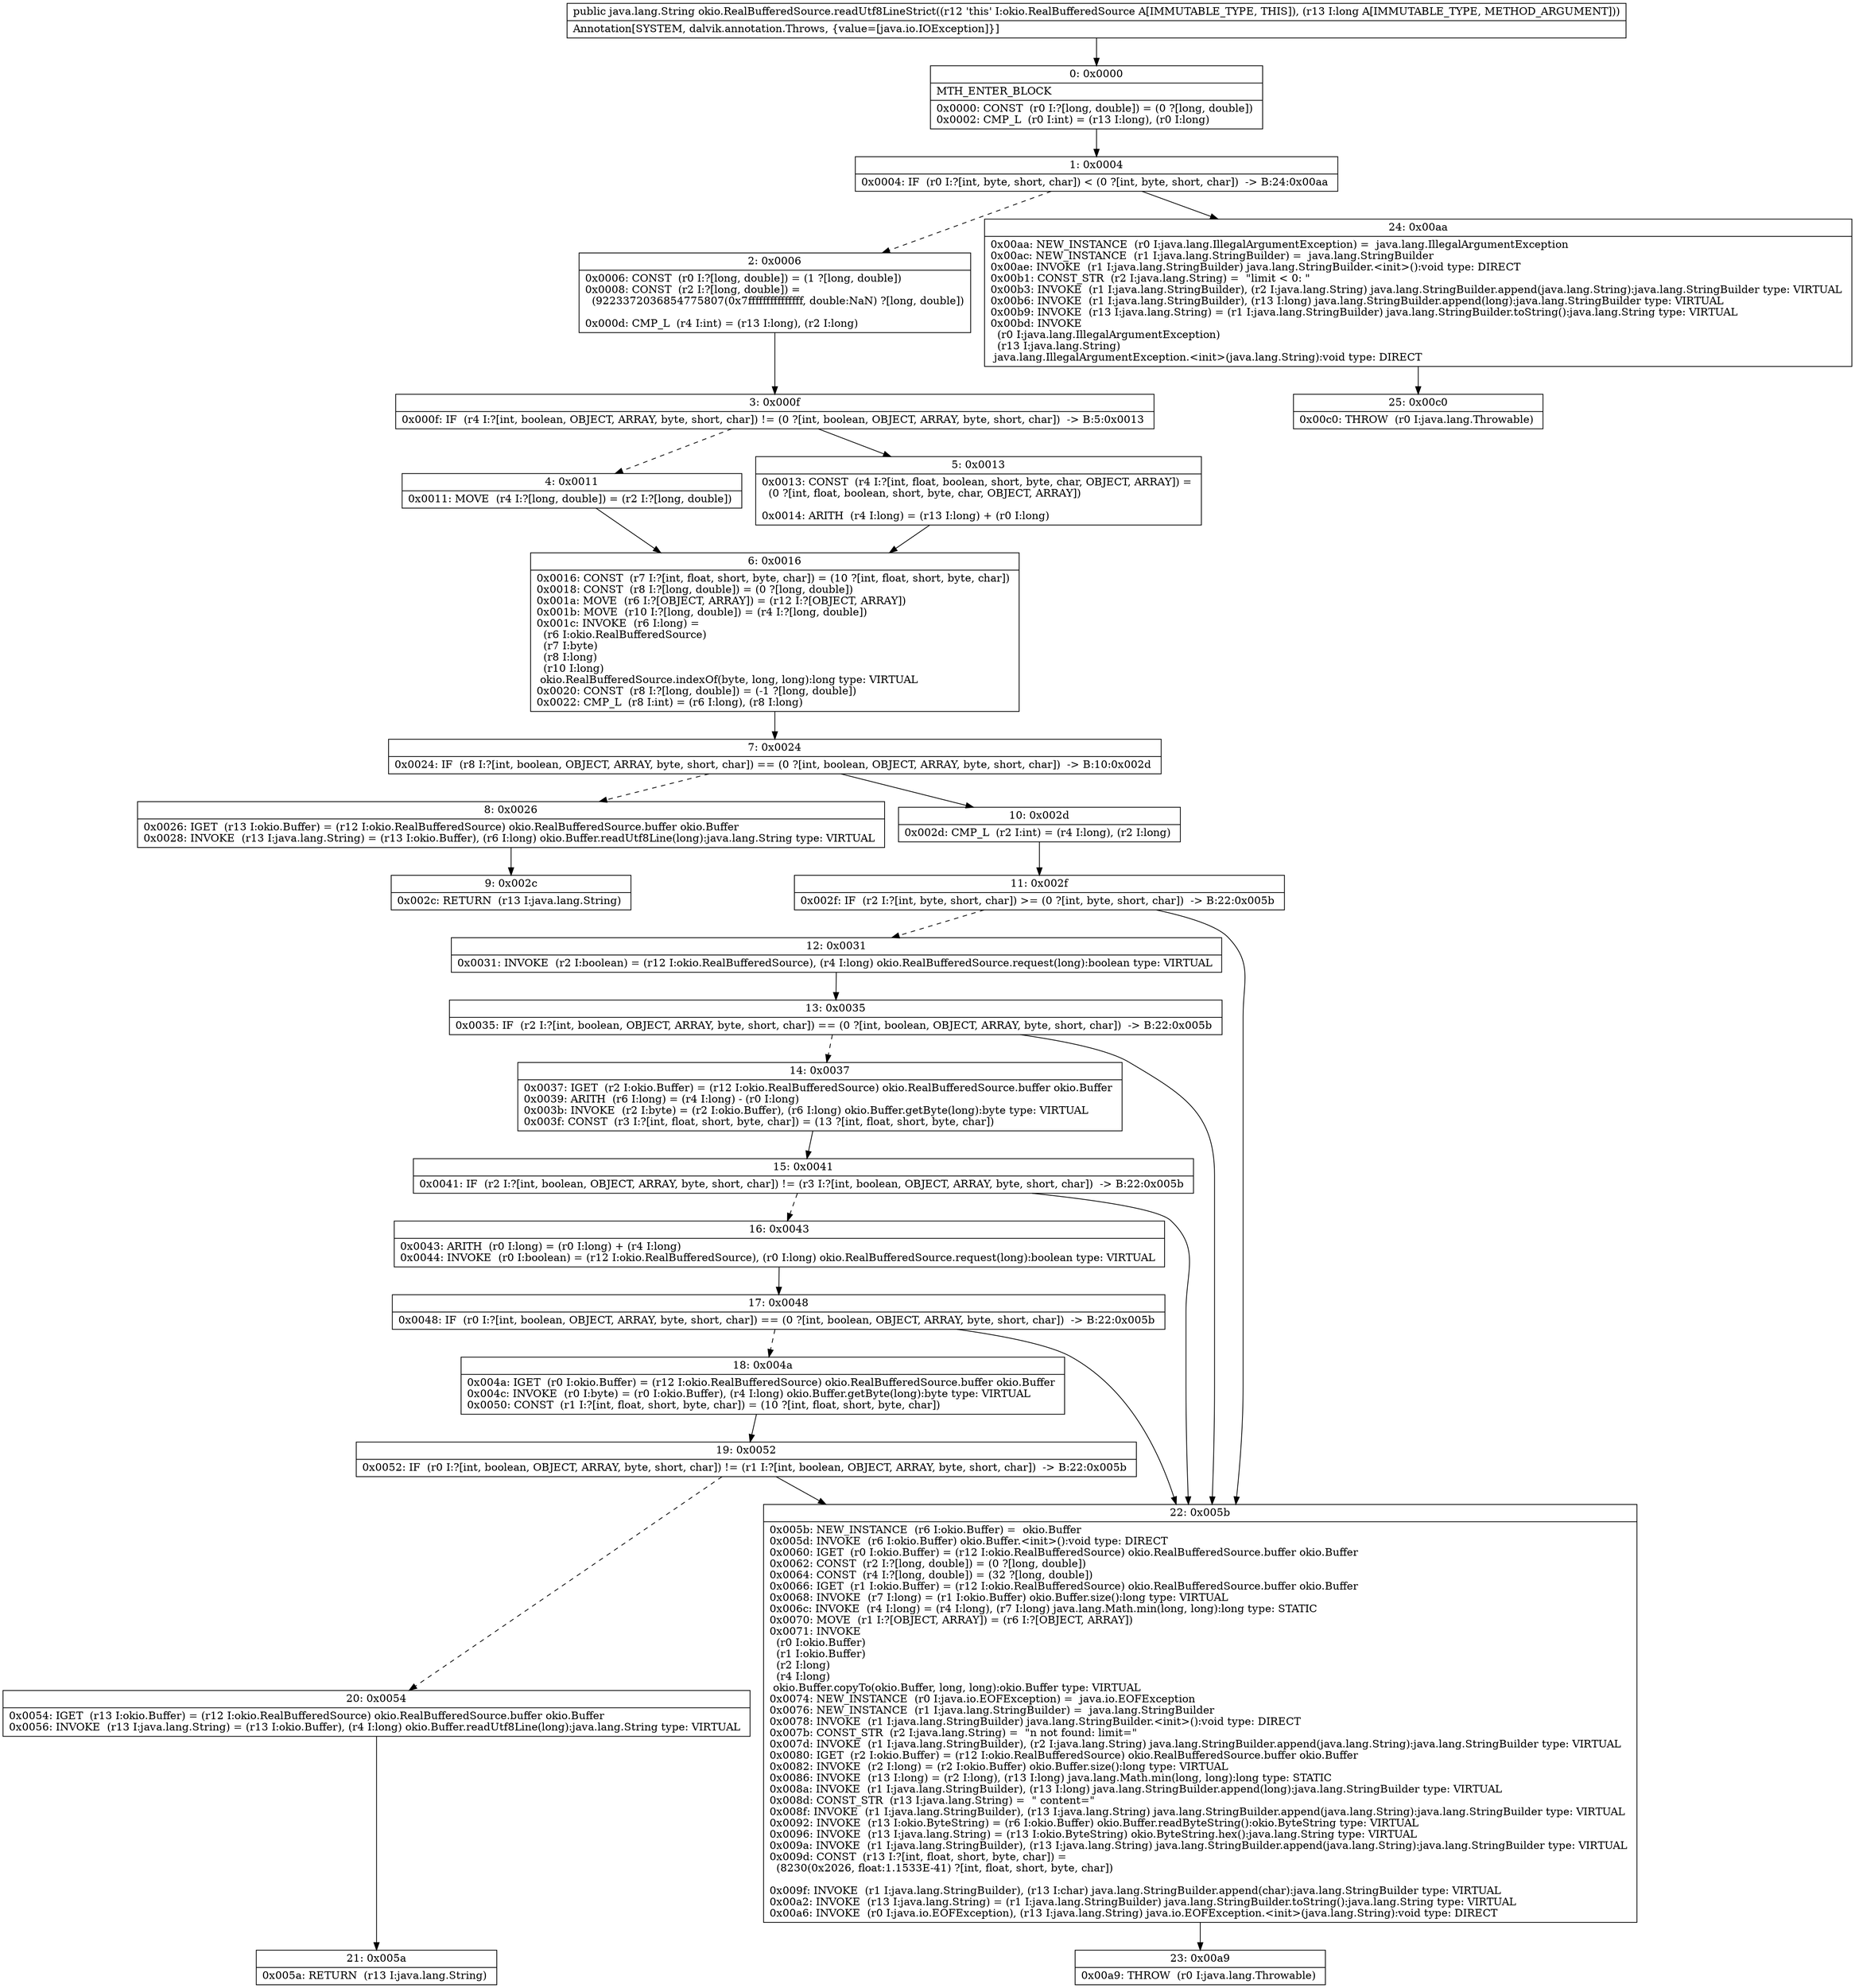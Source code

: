 digraph "CFG forokio.RealBufferedSource.readUtf8LineStrict(J)Ljava\/lang\/String;" {
Node_0 [shape=record,label="{0\:\ 0x0000|MTH_ENTER_BLOCK\l|0x0000: CONST  (r0 I:?[long, double]) = (0 ?[long, double]) \l0x0002: CMP_L  (r0 I:int) = (r13 I:long), (r0 I:long) \l}"];
Node_1 [shape=record,label="{1\:\ 0x0004|0x0004: IF  (r0 I:?[int, byte, short, char]) \< (0 ?[int, byte, short, char])  \-\> B:24:0x00aa \l}"];
Node_2 [shape=record,label="{2\:\ 0x0006|0x0006: CONST  (r0 I:?[long, double]) = (1 ?[long, double]) \l0x0008: CONST  (r2 I:?[long, double]) = \l  (9223372036854775807(0x7fffffffffffffff, double:NaN) ?[long, double])\l \l0x000d: CMP_L  (r4 I:int) = (r13 I:long), (r2 I:long) \l}"];
Node_3 [shape=record,label="{3\:\ 0x000f|0x000f: IF  (r4 I:?[int, boolean, OBJECT, ARRAY, byte, short, char]) != (0 ?[int, boolean, OBJECT, ARRAY, byte, short, char])  \-\> B:5:0x0013 \l}"];
Node_4 [shape=record,label="{4\:\ 0x0011|0x0011: MOVE  (r4 I:?[long, double]) = (r2 I:?[long, double]) \l}"];
Node_5 [shape=record,label="{5\:\ 0x0013|0x0013: CONST  (r4 I:?[int, float, boolean, short, byte, char, OBJECT, ARRAY]) = \l  (0 ?[int, float, boolean, short, byte, char, OBJECT, ARRAY])\l \l0x0014: ARITH  (r4 I:long) = (r13 I:long) + (r0 I:long) \l}"];
Node_6 [shape=record,label="{6\:\ 0x0016|0x0016: CONST  (r7 I:?[int, float, short, byte, char]) = (10 ?[int, float, short, byte, char]) \l0x0018: CONST  (r8 I:?[long, double]) = (0 ?[long, double]) \l0x001a: MOVE  (r6 I:?[OBJECT, ARRAY]) = (r12 I:?[OBJECT, ARRAY]) \l0x001b: MOVE  (r10 I:?[long, double]) = (r4 I:?[long, double]) \l0x001c: INVOKE  (r6 I:long) = \l  (r6 I:okio.RealBufferedSource)\l  (r7 I:byte)\l  (r8 I:long)\l  (r10 I:long)\l okio.RealBufferedSource.indexOf(byte, long, long):long type: VIRTUAL \l0x0020: CONST  (r8 I:?[long, double]) = (\-1 ?[long, double]) \l0x0022: CMP_L  (r8 I:int) = (r6 I:long), (r8 I:long) \l}"];
Node_7 [shape=record,label="{7\:\ 0x0024|0x0024: IF  (r8 I:?[int, boolean, OBJECT, ARRAY, byte, short, char]) == (0 ?[int, boolean, OBJECT, ARRAY, byte, short, char])  \-\> B:10:0x002d \l}"];
Node_8 [shape=record,label="{8\:\ 0x0026|0x0026: IGET  (r13 I:okio.Buffer) = (r12 I:okio.RealBufferedSource) okio.RealBufferedSource.buffer okio.Buffer \l0x0028: INVOKE  (r13 I:java.lang.String) = (r13 I:okio.Buffer), (r6 I:long) okio.Buffer.readUtf8Line(long):java.lang.String type: VIRTUAL \l}"];
Node_9 [shape=record,label="{9\:\ 0x002c|0x002c: RETURN  (r13 I:java.lang.String) \l}"];
Node_10 [shape=record,label="{10\:\ 0x002d|0x002d: CMP_L  (r2 I:int) = (r4 I:long), (r2 I:long) \l}"];
Node_11 [shape=record,label="{11\:\ 0x002f|0x002f: IF  (r2 I:?[int, byte, short, char]) \>= (0 ?[int, byte, short, char])  \-\> B:22:0x005b \l}"];
Node_12 [shape=record,label="{12\:\ 0x0031|0x0031: INVOKE  (r2 I:boolean) = (r12 I:okio.RealBufferedSource), (r4 I:long) okio.RealBufferedSource.request(long):boolean type: VIRTUAL \l}"];
Node_13 [shape=record,label="{13\:\ 0x0035|0x0035: IF  (r2 I:?[int, boolean, OBJECT, ARRAY, byte, short, char]) == (0 ?[int, boolean, OBJECT, ARRAY, byte, short, char])  \-\> B:22:0x005b \l}"];
Node_14 [shape=record,label="{14\:\ 0x0037|0x0037: IGET  (r2 I:okio.Buffer) = (r12 I:okio.RealBufferedSource) okio.RealBufferedSource.buffer okio.Buffer \l0x0039: ARITH  (r6 I:long) = (r4 I:long) \- (r0 I:long) \l0x003b: INVOKE  (r2 I:byte) = (r2 I:okio.Buffer), (r6 I:long) okio.Buffer.getByte(long):byte type: VIRTUAL \l0x003f: CONST  (r3 I:?[int, float, short, byte, char]) = (13 ?[int, float, short, byte, char]) \l}"];
Node_15 [shape=record,label="{15\:\ 0x0041|0x0041: IF  (r2 I:?[int, boolean, OBJECT, ARRAY, byte, short, char]) != (r3 I:?[int, boolean, OBJECT, ARRAY, byte, short, char])  \-\> B:22:0x005b \l}"];
Node_16 [shape=record,label="{16\:\ 0x0043|0x0043: ARITH  (r0 I:long) = (r0 I:long) + (r4 I:long) \l0x0044: INVOKE  (r0 I:boolean) = (r12 I:okio.RealBufferedSource), (r0 I:long) okio.RealBufferedSource.request(long):boolean type: VIRTUAL \l}"];
Node_17 [shape=record,label="{17\:\ 0x0048|0x0048: IF  (r0 I:?[int, boolean, OBJECT, ARRAY, byte, short, char]) == (0 ?[int, boolean, OBJECT, ARRAY, byte, short, char])  \-\> B:22:0x005b \l}"];
Node_18 [shape=record,label="{18\:\ 0x004a|0x004a: IGET  (r0 I:okio.Buffer) = (r12 I:okio.RealBufferedSource) okio.RealBufferedSource.buffer okio.Buffer \l0x004c: INVOKE  (r0 I:byte) = (r0 I:okio.Buffer), (r4 I:long) okio.Buffer.getByte(long):byte type: VIRTUAL \l0x0050: CONST  (r1 I:?[int, float, short, byte, char]) = (10 ?[int, float, short, byte, char]) \l}"];
Node_19 [shape=record,label="{19\:\ 0x0052|0x0052: IF  (r0 I:?[int, boolean, OBJECT, ARRAY, byte, short, char]) != (r1 I:?[int, boolean, OBJECT, ARRAY, byte, short, char])  \-\> B:22:0x005b \l}"];
Node_20 [shape=record,label="{20\:\ 0x0054|0x0054: IGET  (r13 I:okio.Buffer) = (r12 I:okio.RealBufferedSource) okio.RealBufferedSource.buffer okio.Buffer \l0x0056: INVOKE  (r13 I:java.lang.String) = (r13 I:okio.Buffer), (r4 I:long) okio.Buffer.readUtf8Line(long):java.lang.String type: VIRTUAL \l}"];
Node_21 [shape=record,label="{21\:\ 0x005a|0x005a: RETURN  (r13 I:java.lang.String) \l}"];
Node_22 [shape=record,label="{22\:\ 0x005b|0x005b: NEW_INSTANCE  (r6 I:okio.Buffer) =  okio.Buffer \l0x005d: INVOKE  (r6 I:okio.Buffer) okio.Buffer.\<init\>():void type: DIRECT \l0x0060: IGET  (r0 I:okio.Buffer) = (r12 I:okio.RealBufferedSource) okio.RealBufferedSource.buffer okio.Buffer \l0x0062: CONST  (r2 I:?[long, double]) = (0 ?[long, double]) \l0x0064: CONST  (r4 I:?[long, double]) = (32 ?[long, double]) \l0x0066: IGET  (r1 I:okio.Buffer) = (r12 I:okio.RealBufferedSource) okio.RealBufferedSource.buffer okio.Buffer \l0x0068: INVOKE  (r7 I:long) = (r1 I:okio.Buffer) okio.Buffer.size():long type: VIRTUAL \l0x006c: INVOKE  (r4 I:long) = (r4 I:long), (r7 I:long) java.lang.Math.min(long, long):long type: STATIC \l0x0070: MOVE  (r1 I:?[OBJECT, ARRAY]) = (r6 I:?[OBJECT, ARRAY]) \l0x0071: INVOKE  \l  (r0 I:okio.Buffer)\l  (r1 I:okio.Buffer)\l  (r2 I:long)\l  (r4 I:long)\l okio.Buffer.copyTo(okio.Buffer, long, long):okio.Buffer type: VIRTUAL \l0x0074: NEW_INSTANCE  (r0 I:java.io.EOFException) =  java.io.EOFException \l0x0076: NEW_INSTANCE  (r1 I:java.lang.StringBuilder) =  java.lang.StringBuilder \l0x0078: INVOKE  (r1 I:java.lang.StringBuilder) java.lang.StringBuilder.\<init\>():void type: DIRECT \l0x007b: CONST_STR  (r2 I:java.lang.String) =  \"n not found: limit=\" \l0x007d: INVOKE  (r1 I:java.lang.StringBuilder), (r2 I:java.lang.String) java.lang.StringBuilder.append(java.lang.String):java.lang.StringBuilder type: VIRTUAL \l0x0080: IGET  (r2 I:okio.Buffer) = (r12 I:okio.RealBufferedSource) okio.RealBufferedSource.buffer okio.Buffer \l0x0082: INVOKE  (r2 I:long) = (r2 I:okio.Buffer) okio.Buffer.size():long type: VIRTUAL \l0x0086: INVOKE  (r13 I:long) = (r2 I:long), (r13 I:long) java.lang.Math.min(long, long):long type: STATIC \l0x008a: INVOKE  (r1 I:java.lang.StringBuilder), (r13 I:long) java.lang.StringBuilder.append(long):java.lang.StringBuilder type: VIRTUAL \l0x008d: CONST_STR  (r13 I:java.lang.String) =  \" content=\" \l0x008f: INVOKE  (r1 I:java.lang.StringBuilder), (r13 I:java.lang.String) java.lang.StringBuilder.append(java.lang.String):java.lang.StringBuilder type: VIRTUAL \l0x0092: INVOKE  (r13 I:okio.ByteString) = (r6 I:okio.Buffer) okio.Buffer.readByteString():okio.ByteString type: VIRTUAL \l0x0096: INVOKE  (r13 I:java.lang.String) = (r13 I:okio.ByteString) okio.ByteString.hex():java.lang.String type: VIRTUAL \l0x009a: INVOKE  (r1 I:java.lang.StringBuilder), (r13 I:java.lang.String) java.lang.StringBuilder.append(java.lang.String):java.lang.StringBuilder type: VIRTUAL \l0x009d: CONST  (r13 I:?[int, float, short, byte, char]) = \l  (8230(0x2026, float:1.1533E\-41) ?[int, float, short, byte, char])\l \l0x009f: INVOKE  (r1 I:java.lang.StringBuilder), (r13 I:char) java.lang.StringBuilder.append(char):java.lang.StringBuilder type: VIRTUAL \l0x00a2: INVOKE  (r13 I:java.lang.String) = (r1 I:java.lang.StringBuilder) java.lang.StringBuilder.toString():java.lang.String type: VIRTUAL \l0x00a6: INVOKE  (r0 I:java.io.EOFException), (r13 I:java.lang.String) java.io.EOFException.\<init\>(java.lang.String):void type: DIRECT \l}"];
Node_23 [shape=record,label="{23\:\ 0x00a9|0x00a9: THROW  (r0 I:java.lang.Throwable) \l}"];
Node_24 [shape=record,label="{24\:\ 0x00aa|0x00aa: NEW_INSTANCE  (r0 I:java.lang.IllegalArgumentException) =  java.lang.IllegalArgumentException \l0x00ac: NEW_INSTANCE  (r1 I:java.lang.StringBuilder) =  java.lang.StringBuilder \l0x00ae: INVOKE  (r1 I:java.lang.StringBuilder) java.lang.StringBuilder.\<init\>():void type: DIRECT \l0x00b1: CONST_STR  (r2 I:java.lang.String) =  \"limit \< 0: \" \l0x00b3: INVOKE  (r1 I:java.lang.StringBuilder), (r2 I:java.lang.String) java.lang.StringBuilder.append(java.lang.String):java.lang.StringBuilder type: VIRTUAL \l0x00b6: INVOKE  (r1 I:java.lang.StringBuilder), (r13 I:long) java.lang.StringBuilder.append(long):java.lang.StringBuilder type: VIRTUAL \l0x00b9: INVOKE  (r13 I:java.lang.String) = (r1 I:java.lang.StringBuilder) java.lang.StringBuilder.toString():java.lang.String type: VIRTUAL \l0x00bd: INVOKE  \l  (r0 I:java.lang.IllegalArgumentException)\l  (r13 I:java.lang.String)\l java.lang.IllegalArgumentException.\<init\>(java.lang.String):void type: DIRECT \l}"];
Node_25 [shape=record,label="{25\:\ 0x00c0|0x00c0: THROW  (r0 I:java.lang.Throwable) \l}"];
MethodNode[shape=record,label="{public java.lang.String okio.RealBufferedSource.readUtf8LineStrict((r12 'this' I:okio.RealBufferedSource A[IMMUTABLE_TYPE, THIS]), (r13 I:long A[IMMUTABLE_TYPE, METHOD_ARGUMENT]))  | Annotation[SYSTEM, dalvik.annotation.Throws, \{value=[java.io.IOException]\}]\l}"];
MethodNode -> Node_0;
Node_0 -> Node_1;
Node_1 -> Node_2[style=dashed];
Node_1 -> Node_24;
Node_2 -> Node_3;
Node_3 -> Node_4[style=dashed];
Node_3 -> Node_5;
Node_4 -> Node_6;
Node_5 -> Node_6;
Node_6 -> Node_7;
Node_7 -> Node_8[style=dashed];
Node_7 -> Node_10;
Node_8 -> Node_9;
Node_10 -> Node_11;
Node_11 -> Node_12[style=dashed];
Node_11 -> Node_22;
Node_12 -> Node_13;
Node_13 -> Node_14[style=dashed];
Node_13 -> Node_22;
Node_14 -> Node_15;
Node_15 -> Node_16[style=dashed];
Node_15 -> Node_22;
Node_16 -> Node_17;
Node_17 -> Node_18[style=dashed];
Node_17 -> Node_22;
Node_18 -> Node_19;
Node_19 -> Node_20[style=dashed];
Node_19 -> Node_22;
Node_20 -> Node_21;
Node_22 -> Node_23;
Node_24 -> Node_25;
}

